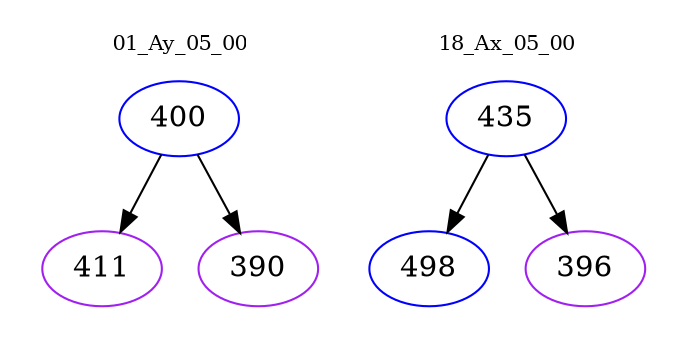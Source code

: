 digraph{
subgraph cluster_0 {
color = white
label = "01_Ay_05_00";
fontsize=10;
T0_400 [label="400", color="blue"]
T0_400 -> T0_411 [color="black"]
T0_411 [label="411", color="purple"]
T0_400 -> T0_390 [color="black"]
T0_390 [label="390", color="purple"]
}
subgraph cluster_1 {
color = white
label = "18_Ax_05_00";
fontsize=10;
T1_435 [label="435", color="blue"]
T1_435 -> T1_498 [color="black"]
T1_498 [label="498", color="blue"]
T1_435 -> T1_396 [color="black"]
T1_396 [label="396", color="purple"]
}
}
